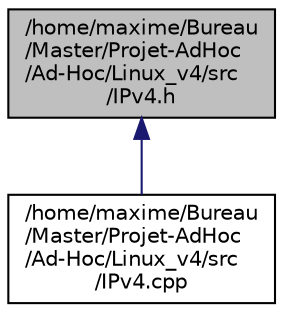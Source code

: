 digraph "/home/maxime/Bureau/Master/Projet-AdHoc/Ad-Hoc/Linux_v4/src/IPv4.h"
{
  edge [fontname="Helvetica",fontsize="10",labelfontname="Helvetica",labelfontsize="10"];
  node [fontname="Helvetica",fontsize="10",shape=record];
  Node1 [label="/home/maxime/Bureau\l/Master/Projet-AdHoc\l/Ad-Hoc/Linux_v4/src\l/IPv4.h",height=0.2,width=0.4,color="black", fillcolor="grey75", style="filled" fontcolor="black"];
  Node1 -> Node2 [dir="back",color="midnightblue",fontsize="10",style="solid",fontname="Helvetica"];
  Node2 [label="/home/maxime/Bureau\l/Master/Projet-AdHoc\l/Ad-Hoc/Linux_v4/src\l/IPv4.cpp",height=0.2,width=0.4,color="black", fillcolor="white", style="filled",URL="$src_2_i_pv4_8cpp.html"];
}
